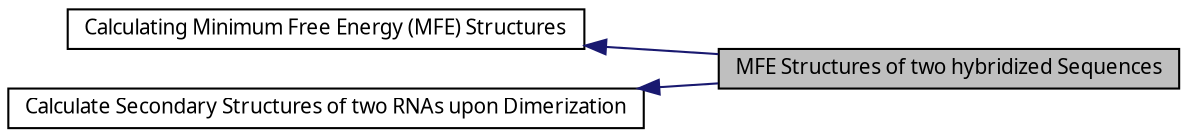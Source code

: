 digraph structs
{
  bgcolor="transparent";
  edge [fontname="FreeSans.ttf",fontsize=8,labelfontname="FreeSans.ttf",labelfontsize=8];
  node [fontname="FreeSans.ttf",fontsize=10,shape=record];
rankdir=LR;
  Node2 [label="Calculating Minimum Free Energy (MFE) Structures",height=0.2,width=0.4,color="black",URL="$group__mfe__fold.html"];
  Node0 [label="MFE Structures of two hybridized Sequences",height=0.2,width=0.4,color="black", fillcolor="grey75", style="filled" fontcolor="black"];
  Node1 [label="Calculate Secondary Structures of two RNAs upon Dimerization",height=0.2,width=0.4,color="black",URL="$group__cofold.html"];
  Node1->Node0 [shape=plaintext, color="midnightblue", dir="back", style="solid"];
  Node2->Node0 [shape=plaintext, color="midnightblue", dir="back", style="solid"];
}
